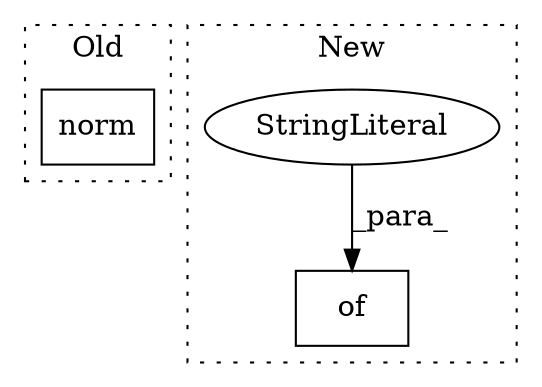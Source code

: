digraph G {
subgraph cluster0 {
1 [label="norm" a="32" s="3481,3518" l="5,1" shape="box"];
label = "Old";
style="dotted";
}
subgraph cluster1 {
2 [label="of" a="32" s="3075,3088" l="3,1" shape="box"];
3 [label="StringLiteral" a="45" s="3078" l="3" shape="ellipse"];
label = "New";
style="dotted";
}
3 -> 2 [label="_para_"];
}